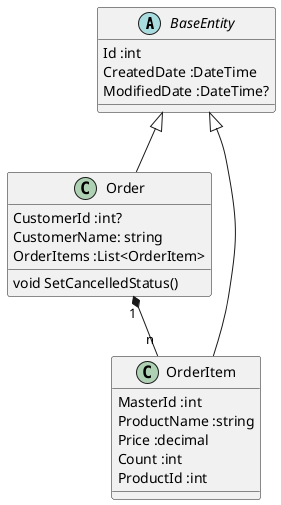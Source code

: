 @startuml "orderapi classes"

abstract class BaseEntity
{
    Id :int
    CreatedDate :DateTime
    ModifiedDate :DateTime?
}

class Order
{
    CustomerId :int?
    CustomerName: string
    OrderItems :List<OrderItem>
    void SetCancelledStatus()
}

class OrderItem
{
    MasterId :int
    ProductName :string
    Price :decimal
    Count :int
    ProductId :int
}

BaseEntity <|-- Order
BaseEntity <|-- OrderItem

Order "1" *-- "n" OrderItem

@enduml